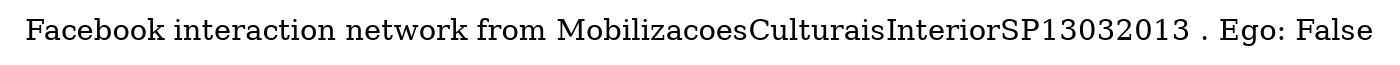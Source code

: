 digraph  {
	graph [label="Facebook interaction network from MobilizacoesCulturaisInteriorSP13032013 . Ego: False"];
}
